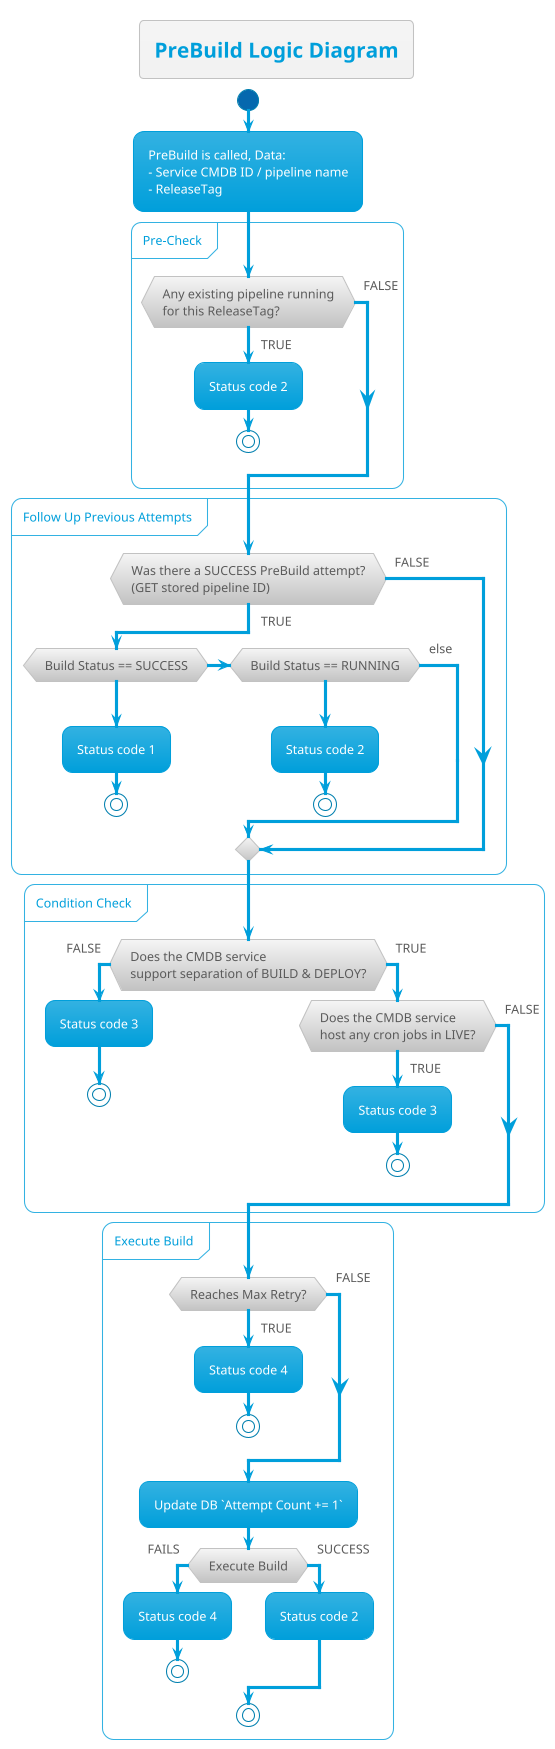 @startuml
!theme bluegray
skinparam FooterFontColor black

title PreBuild Logic Diagram

start

:PreBuild is called, Data:\n- Service CMDB ID / pipeline name\n- ReleaseTag;

group Pre-Check
    if (Any existing pipeline running\nfor this ReleaseTag?) then (TRUE)
        :Status code 2;
        stop
    else (FALSE)
    endif
end group

group Follow Up Previous Attempts
    if (Was there a SUCCESS PreBuild attempt?\n(GET stored pipeline ID)) then (TRUE)
        ' :Do NOT execute PreBuild;
        if (Build Status == SUCCESS) then ( )
            :Status code 1;
            stop
        elseif (Build Status == RUNNING) then ( )
            :Status code 2;
            stop
        else (else)
            ' :continue;
        endif
    else (FALSE)
    endif
end group

group Condition Check
    if (Does the CMDB service\nsupport separation of BUILD & DEPLOY?) then (FALSE)
        :Status code 3;
        stop
    else (TRUE)
        if (Does the CMDB service\nhost any cron jobs in LIVE?) then (TRUE)
            :Status code 3;
            stop
        else (FALSE)
        endif
    endif
end group

group Execute Build
    if (Reaches Max Retry?) then (TRUE)
        :Status code 4;
        stop
    else (FALSE)
    endif

    :Update DB `Attempt Count += 1`;
    if (Execute Build) then (FAILS)
        :Status code 4;
        stop
    else (SUCCESS)
        :Status code 2;
    endif
stop
end group


@enduml
